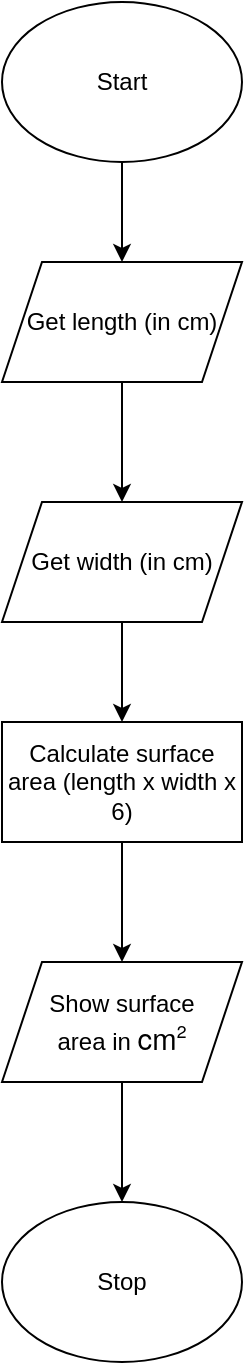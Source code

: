 <mxfile>
    <diagram id="932uqvBJwRuQ1SXFSJxk" name="Page-1">
        <mxGraphModel dx="1006" dy="728" grid="1" gridSize="10" guides="1" tooltips="1" connect="1" arrows="1" fold="1" page="1" pageScale="1" pageWidth="827" pageHeight="1169" math="0" shadow="0">
            <root>
                <mxCell id="0"/>
                <mxCell id="1" parent="0"/>
                <mxCell id="2" style="edgeStyle=none;html=1;" parent="1" source="3" target="5" edge="1">
                    <mxGeometry relative="1" as="geometry"/>
                </mxCell>
                <mxCell id="3" value="Start" style="ellipse;whiteSpace=wrap;html=1;" parent="1" vertex="1">
                    <mxGeometry x="340" y="10" width="120" height="80" as="geometry"/>
                </mxCell>
                <mxCell id="4" style="edgeStyle=none;html=1;entryX=0.5;entryY=0;entryDx=0;entryDy=0;" parent="1" source="5" edge="1">
                    <mxGeometry relative="1" as="geometry">
                        <mxPoint x="400" y="260" as="targetPoint"/>
                    </mxGeometry>
                </mxCell>
                <mxCell id="5" value="Get length (in cm)" style="shape=parallelogram;perimeter=parallelogramPerimeter;whiteSpace=wrap;html=1;fixedSize=1;" parent="1" vertex="1">
                    <mxGeometry x="340" y="140" width="120" height="60" as="geometry"/>
                </mxCell>
                <mxCell id="6" style="edgeStyle=none;html=1;entryX=0.5;entryY=0;entryDx=0;entryDy=0;" parent="1" source="7" target="10" edge="1">
                    <mxGeometry relative="1" as="geometry"/>
                </mxCell>
                <mxCell id="7" value="Calculate surface area (length x width x 6)" style="rounded=0;whiteSpace=wrap;html=1;" parent="1" vertex="1">
                    <mxGeometry x="340" y="370" width="120" height="60" as="geometry"/>
                </mxCell>
                <mxCell id="8" value="Stop" style="ellipse;whiteSpace=wrap;html=1;" parent="1" vertex="1">
                    <mxGeometry x="340" y="610" width="120" height="80" as="geometry"/>
                </mxCell>
                <mxCell id="9" style="edgeStyle=none;html=1;entryX=0.5;entryY=0;entryDx=0;entryDy=0;" parent="1" source="10" target="8" edge="1">
                    <mxGeometry relative="1" as="geometry"/>
                </mxCell>
                <mxCell id="10" value="Show surface &lt;br&gt;area in&amp;nbsp;&lt;span id=&quot;docs-internal-guid-06387318-7fff-f4fc-7b16-51002076bb13&quot;&gt;&lt;span style=&quot;font-size: 11pt ; font-family: &amp;#34;helvetica neue&amp;#34; , sans-serif ; background-color: transparent ; vertical-align: baseline&quot;&gt;cm&lt;/span&gt;&lt;span style=&quot;font-size: 11pt ; font-family: &amp;#34;helvetica neue&amp;#34; , sans-serif ; background-color: transparent ; vertical-align: baseline&quot;&gt;&lt;span style=&quot;font-size: 0.6em ; vertical-align: super&quot;&gt;2&lt;/span&gt;&lt;/span&gt;&lt;span style=&quot;font-size: 11pt ; font-family: &amp;#34;helvetica neue&amp;#34; , sans-serif ; background-color: transparent ; vertical-align: baseline&quot;&gt; &lt;/span&gt;&lt;/span&gt;" style="shape=parallelogram;perimeter=parallelogramPerimeter;whiteSpace=wrap;html=1;fixedSize=1;" parent="1" vertex="1">
                    <mxGeometry x="340" y="490" width="120" height="60" as="geometry"/>
                </mxCell>
                <mxCell id="11" style="edgeStyle=none;html=1;entryX=0.5;entryY=0;entryDx=0;entryDy=0;" parent="1" source="12" target="7" edge="1">
                    <mxGeometry relative="1" as="geometry"/>
                </mxCell>
                <mxCell id="12" value="Get width (in cm)" style="shape=parallelogram;perimeter=parallelogramPerimeter;whiteSpace=wrap;html=1;fixedSize=1;" parent="1" vertex="1">
                    <mxGeometry x="340" y="260" width="120" height="60" as="geometry"/>
                </mxCell>
            </root>
        </mxGraphModel>
    </diagram>
</mxfile>